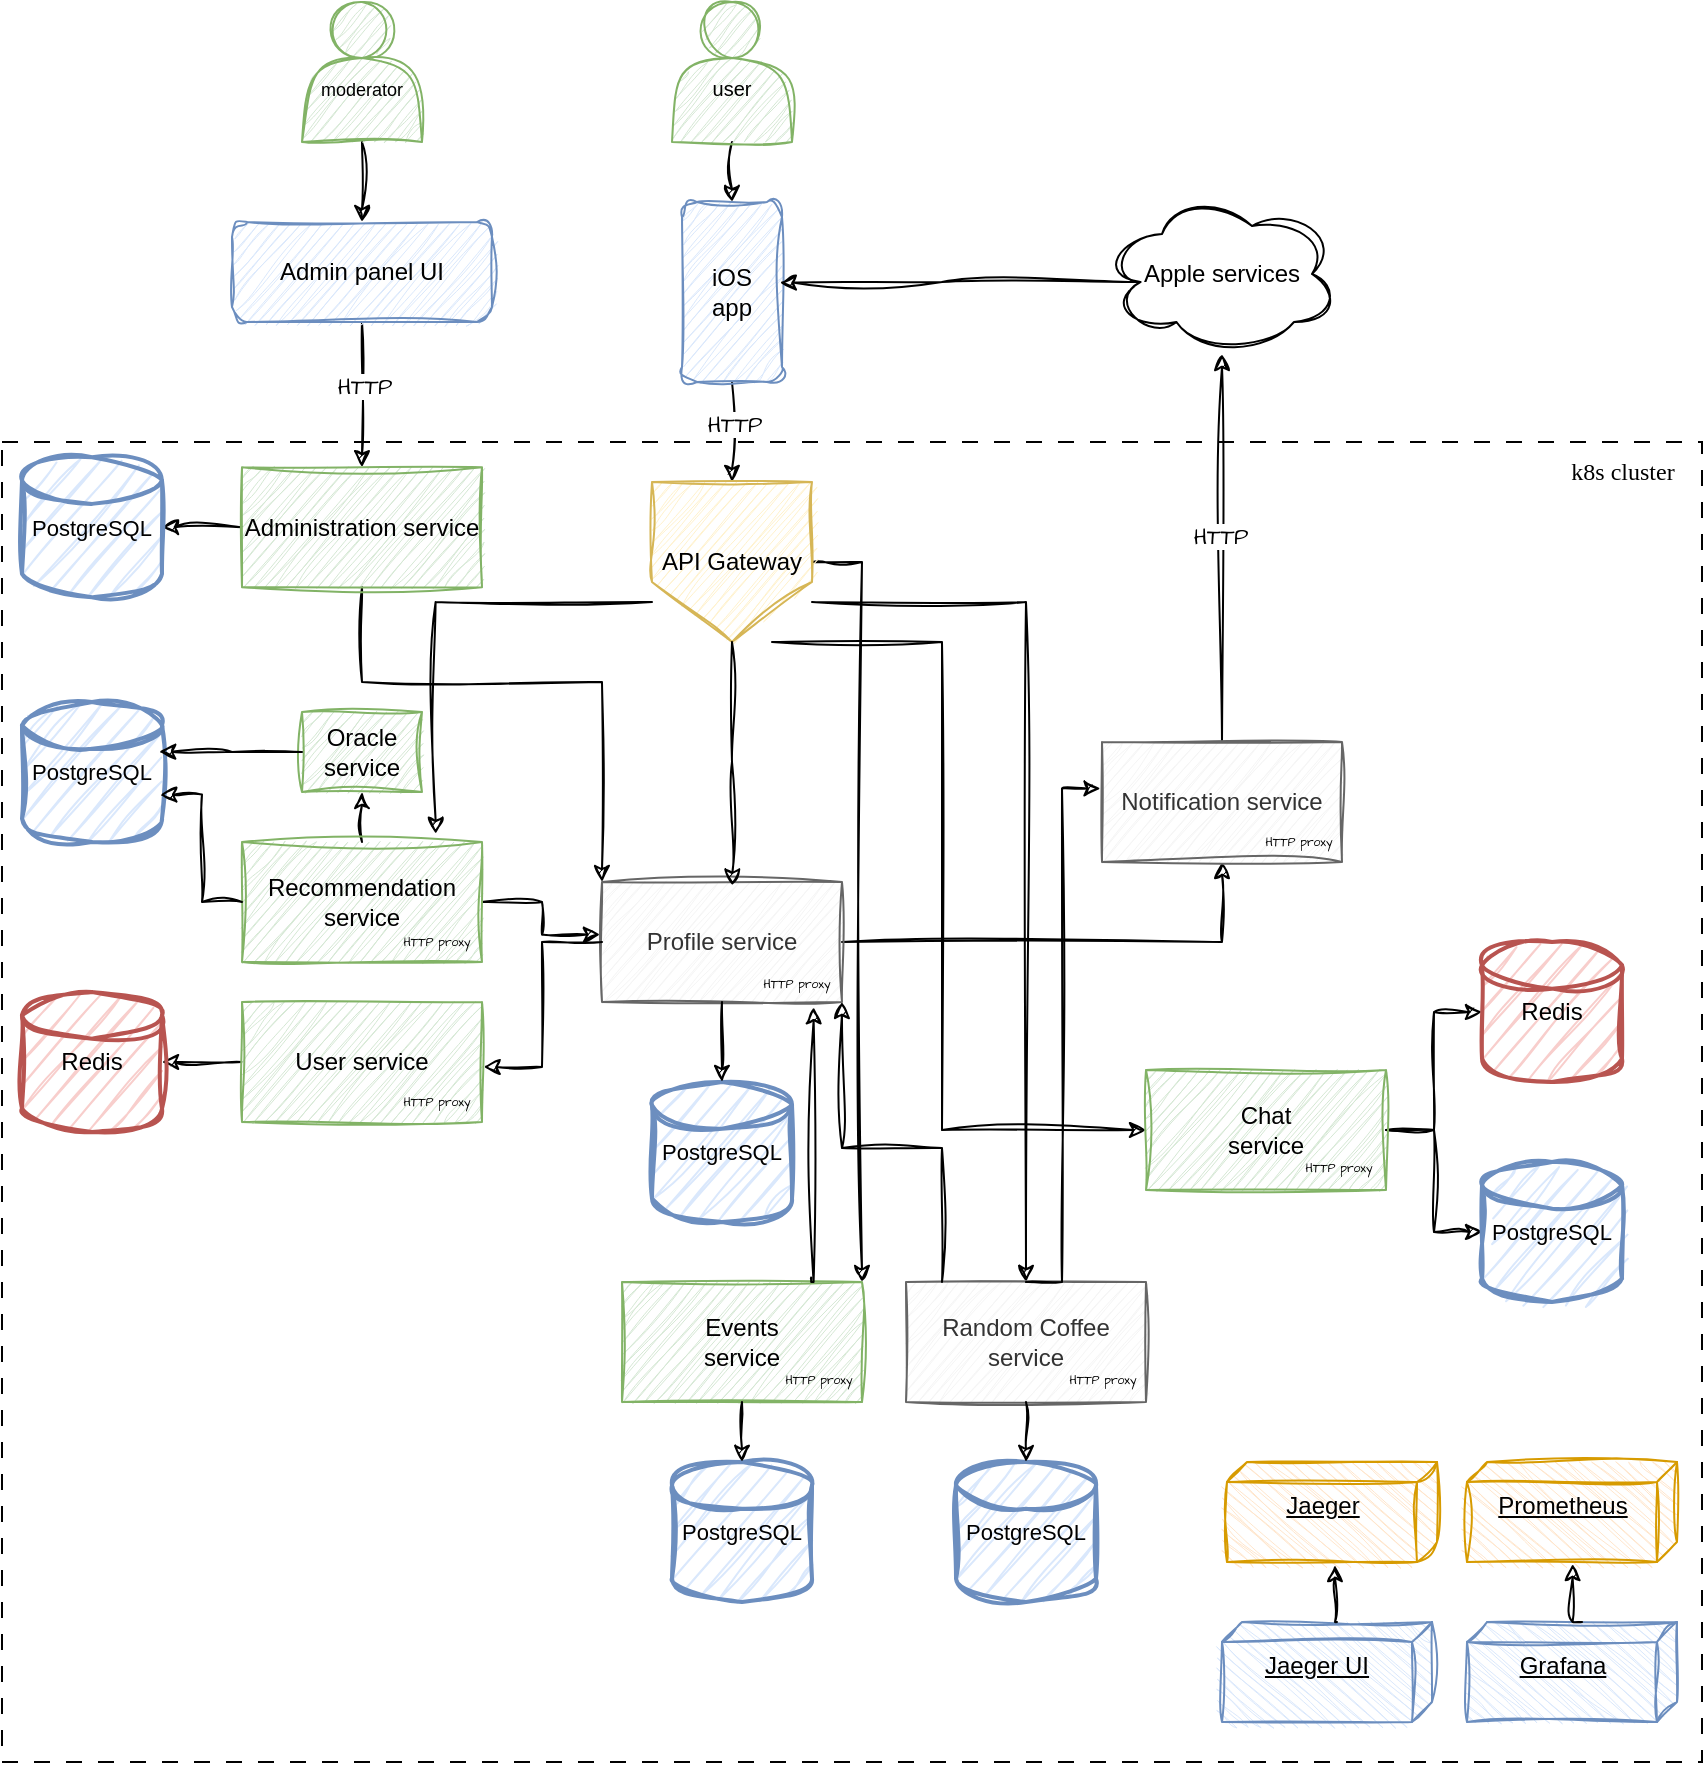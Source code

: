 <mxfile version="24.2.5" type="device">
  <diagram name="Страница — 1" id="ZqZXyEbzUBwYqsU_-7u7">
    <mxGraphModel dx="1283" dy="828" grid="1" gridSize="10" guides="1" tooltips="1" connect="1" arrows="1" fold="1" page="1" pageScale="1" pageWidth="827" pageHeight="1169" math="0" shadow="0">
      <root>
        <mxCell id="0" />
        <mxCell id="1" parent="0" />
        <mxCell id="MAi7tHNXn-p32uOdITLX-149" value="" style="rounded=0;whiteSpace=wrap;html=1;hachureGap=4;fontFamily=Architects Daughter;fontSource=https%3A%2F%2Ffonts.googleapis.com%2Fcss%3Ffamily%3DArchitects%2BDaughter;fillColor=none;dashed=1;dashPattern=8 8;" parent="1" vertex="1">
          <mxGeometry x="120" y="470" width="850" height="660" as="geometry" />
        </mxCell>
        <mxCell id="MAi7tHNXn-p32uOdITLX-19" style="edgeStyle=orthogonalEdgeStyle;rounded=0;orthogonalLoop=1;jettySize=auto;html=1;entryX=0.5;entryY=0;entryDx=0;entryDy=0;sketch=1;curveFitting=1;jiggle=2;" parent="1" target="MAi7tHNXn-p32uOdITLX-18" edge="1">
          <mxGeometry relative="1" as="geometry">
            <mxPoint x="485.0" y="320" as="sourcePoint" />
          </mxGeometry>
        </mxCell>
        <mxCell id="MAi7tHNXn-p32uOdITLX-21" style="edgeStyle=orthogonalEdgeStyle;rounded=0;orthogonalLoop=1;jettySize=auto;html=1;exitX=0.5;exitY=1;exitDx=0;exitDy=0;entryX=0.5;entryY=0;entryDx=0;entryDy=0;sketch=1;curveFitting=1;jiggle=2;" parent="1" source="MAi7tHNXn-p32uOdITLX-18" target="MAi7tHNXn-p32uOdITLX-20" edge="1">
          <mxGeometry relative="1" as="geometry" />
        </mxCell>
        <mxCell id="MAi7tHNXn-p32uOdITLX-83" value="HTTP" style="edgeLabel;html=1;align=center;verticalAlign=middle;resizable=0;points=[];sketch=1;hachureGap=4;jiggle=2;curveFitting=1;fontFamily=Architects Daughter;fontSource=https%3A%2F%2Ffonts.googleapis.com%2Fcss%3Ffamily%3DArchitects%2BDaughter;" parent="MAi7tHNXn-p32uOdITLX-21" vertex="1" connectable="0">
          <mxGeometry x="-0.274" y="-1" relative="1" as="geometry">
            <mxPoint x="2" y="3" as="offset" />
          </mxGeometry>
        </mxCell>
        <mxCell id="MAi7tHNXn-p32uOdITLX-18" value="iOS&lt;br&gt;app" style="rounded=1;whiteSpace=wrap;html=1;sketch=1;curveFitting=1;jiggle=2;fillColor=#dae8fc;strokeColor=#6c8ebf;" parent="1" vertex="1">
          <mxGeometry x="460" y="350" width="50" height="90" as="geometry" />
        </mxCell>
        <mxCell id="MAi7tHNXn-p32uOdITLX-100" style="edgeStyle=orthogonalEdgeStyle;rounded=0;sketch=1;hachureGap=4;jiggle=2;curveFitting=1;orthogonalLoop=1;jettySize=auto;html=1;exitX=1;exitY=0.75;exitDx=0;exitDy=0;entryX=0.5;entryY=0;entryDx=0;entryDy=0;fontFamily=Architects Daughter;fontSource=https%3A%2F%2Ffonts.googleapis.com%2Fcss%3Ffamily%3DArchitects%2BDaughter;flowAnimation=0;jumpStyle=none;" parent="1" source="MAi7tHNXn-p32uOdITLX-20" target="MAi7tHNXn-p32uOdITLX-25" edge="1">
          <mxGeometry relative="1" as="geometry" />
        </mxCell>
        <mxCell id="MAi7tHNXn-p32uOdITLX-101" style="edgeStyle=orthogonalEdgeStyle;rounded=0;sketch=1;hachureGap=4;jiggle=2;curveFitting=1;orthogonalLoop=1;jettySize=auto;html=1;exitX=0.75;exitY=1;exitDx=0;exitDy=0;entryX=0;entryY=0.5;entryDx=0;entryDy=0;fontFamily=Architects Daughter;fontSource=https%3A%2F%2Ffonts.googleapis.com%2Fcss%3Ffamily%3DArchitects%2BDaughter;" parent="1" source="MAi7tHNXn-p32uOdITLX-20" target="MAi7tHNXn-p32uOdITLX-33" edge="1">
          <mxGeometry relative="1" as="geometry">
            <Array as="points">
              <mxPoint x="590" y="570" />
              <mxPoint x="590" y="814" />
            </Array>
          </mxGeometry>
        </mxCell>
        <mxCell id="vugBoc9tPiIdb65islMO-11" style="edgeStyle=orthogonalEdgeStyle;rounded=0;sketch=1;hachureGap=4;jiggle=2;curveFitting=1;orthogonalLoop=1;jettySize=auto;html=1;exitX=1;exitY=0.5;exitDx=0;exitDy=0;entryX=1;entryY=0;entryDx=0;entryDy=0;fontFamily=Architects Daughter;fontSource=https%3A%2F%2Ffonts.googleapis.com%2Fcss%3Ffamily%3DArchitects%2BDaughter;" parent="1" source="MAi7tHNXn-p32uOdITLX-20" target="vugBoc9tPiIdb65islMO-2" edge="1">
          <mxGeometry relative="1" as="geometry">
            <Array as="points">
              <mxPoint x="550" y="530" />
            </Array>
          </mxGeometry>
        </mxCell>
        <mxCell id="MAi7tHNXn-p32uOdITLX-20" value="API Gateway" style="shape=offPageConnector;whiteSpace=wrap;html=1;sketch=1;curveFitting=1;jiggle=2;fillColor=#fff2cc;strokeColor=#d6b656;" parent="1" vertex="1">
          <mxGeometry x="445" y="490" width="80" height="80" as="geometry" />
        </mxCell>
        <mxCell id="MAi7tHNXn-p32uOdITLX-41" style="edgeStyle=orthogonalEdgeStyle;rounded=0;orthogonalLoop=1;jettySize=auto;html=1;exitX=1;exitY=0.5;exitDx=0;exitDy=0;entryX=0.5;entryY=1;entryDx=0;entryDy=0;sketch=1;curveFitting=1;jiggle=2;" parent="1" source="MAi7tHNXn-p32uOdITLX-23" target="MAi7tHNXn-p32uOdITLX-34" edge="1">
          <mxGeometry relative="1" as="geometry" />
        </mxCell>
        <mxCell id="MAi7tHNXn-p32uOdITLX-23" value="Profile service" style="rounded=0;whiteSpace=wrap;html=1;sketch=1;curveFitting=1;jiggle=2;fillColor=#f5f5f5;fontColor=#333333;strokeColor=#666666;" parent="1" vertex="1">
          <mxGeometry x="420" y="690" width="120" height="60" as="geometry" />
        </mxCell>
        <mxCell id="MAi7tHNXn-p32uOdITLX-36" style="edgeStyle=orthogonalEdgeStyle;rounded=0;orthogonalLoop=1;jettySize=auto;html=1;entryX=-0.008;entryY=0.438;entryDx=0;entryDy=0;sketch=1;curveFitting=1;jiggle=2;entryPerimeter=0;" parent="1" source="MAi7tHNXn-p32uOdITLX-24" target="MAi7tHNXn-p32uOdITLX-23" edge="1">
          <mxGeometry relative="1" as="geometry" />
        </mxCell>
        <mxCell id="MAi7tHNXn-p32uOdITLX-72" style="edgeStyle=orthogonalEdgeStyle;rounded=0;sketch=1;hachureGap=4;jiggle=2;curveFitting=1;orthogonalLoop=1;jettySize=auto;html=1;exitX=0.5;exitY=0;exitDx=0;exitDy=0;entryX=0.5;entryY=1;entryDx=0;entryDy=0;fontFamily=Architects Daughter;fontSource=https%3A%2F%2Ffonts.googleapis.com%2Fcss%3Ffamily%3DArchitects%2BDaughter;" parent="1" source="MAi7tHNXn-p32uOdITLX-24" target="MAi7tHNXn-p32uOdITLX-32" edge="1">
          <mxGeometry relative="1" as="geometry" />
        </mxCell>
        <mxCell id="MAi7tHNXn-p32uOdITLX-24" value="Recommendation service" style="rounded=0;whiteSpace=wrap;html=1;sketch=1;curveFitting=1;jiggle=2;fillColor=#d5e8d4;strokeColor=#82b366;" parent="1" vertex="1">
          <mxGeometry x="240" y="670" width="120" height="60" as="geometry" />
        </mxCell>
        <mxCell id="MAi7tHNXn-p32uOdITLX-25" value="Random Coffee&lt;br&gt;service" style="rounded=0;whiteSpace=wrap;html=1;sketch=1;curveFitting=1;jiggle=2;fillColor=#f5f5f5;fontColor=#333333;strokeColor=#666666;" parent="1" vertex="1">
          <mxGeometry x="572" y="890" width="120" height="60" as="geometry" />
        </mxCell>
        <mxCell id="MAi7tHNXn-p32uOdITLX-52" value="" style="edgeStyle=orthogonalEdgeStyle;rounded=0;sketch=1;hachureGap=4;jiggle=2;curveFitting=1;orthogonalLoop=1;jettySize=auto;html=1;fontFamily=Architects Daughter;fontSource=https%3A%2F%2Ffonts.googleapis.com%2Fcss%3Ffamily%3DArchitects%2BDaughter;" parent="1" source="MAi7tHNXn-p32uOdITLX-26" target="MAi7tHNXn-p32uOdITLX-51" edge="1">
          <mxGeometry relative="1" as="geometry" />
        </mxCell>
        <mxCell id="MAi7tHNXn-p32uOdITLX-26" value="User service" style="rounded=0;whiteSpace=wrap;html=1;sketch=1;curveFitting=1;jiggle=2;fillColor=#d5e8d4;strokeColor=#82b366;" parent="1" vertex="1">
          <mxGeometry x="240" y="750" width="120" height="60" as="geometry" />
        </mxCell>
        <mxCell id="MAi7tHNXn-p32uOdITLX-32" value="Oracle service" style="rounded=0;whiteSpace=wrap;html=1;sketch=1;curveFitting=1;jiggle=2;fillColor=#d5e8d4;strokeColor=#82b366;" parent="1" vertex="1">
          <mxGeometry x="270" y="605" width="60" height="40" as="geometry" />
        </mxCell>
        <mxCell id="MAi7tHNXn-p32uOdITLX-45" style="edgeStyle=orthogonalEdgeStyle;rounded=0;orthogonalLoop=1;jettySize=auto;html=1;sketch=1;curveFitting=1;jiggle=2;" parent="1" source="MAi7tHNXn-p32uOdITLX-33" target="MAi7tHNXn-p32uOdITLX-43" edge="1">
          <mxGeometry relative="1" as="geometry" />
        </mxCell>
        <mxCell id="MAi7tHNXn-p32uOdITLX-46" style="edgeStyle=orthogonalEdgeStyle;rounded=0;orthogonalLoop=1;jettySize=auto;html=1;exitX=1;exitY=0.5;exitDx=0;exitDy=0;sketch=1;curveFitting=1;jiggle=2;" parent="1" source="MAi7tHNXn-p32uOdITLX-33" target="MAi7tHNXn-p32uOdITLX-44" edge="1">
          <mxGeometry relative="1" as="geometry" />
        </mxCell>
        <mxCell id="MAi7tHNXn-p32uOdITLX-33" value="Chat&lt;br&gt;service" style="rounded=0;whiteSpace=wrap;html=1;sketch=1;curveFitting=1;jiggle=2;fillColor=#d5e8d4;strokeColor=#82b366;" parent="1" vertex="1">
          <mxGeometry x="692" y="784" width="120" height="60" as="geometry" />
        </mxCell>
        <mxCell id="MAi7tHNXn-p32uOdITLX-49" style="edgeStyle=orthogonalEdgeStyle;rounded=0;orthogonalLoop=1;jettySize=auto;html=1;sketch=1;curveFitting=1;jiggle=2;" parent="1" source="MAi7tHNXn-p32uOdITLX-34" target="MAi7tHNXn-p32uOdITLX-48" edge="1">
          <mxGeometry relative="1" as="geometry" />
        </mxCell>
        <mxCell id="MAi7tHNXn-p32uOdITLX-85" value="HTTP" style="edgeLabel;html=1;align=center;verticalAlign=middle;resizable=0;points=[];sketch=1;hachureGap=4;jiggle=2;curveFitting=1;fontFamily=Architects Daughter;fontSource=https%3A%2F%2Ffonts.googleapis.com%2Fcss%3Ffamily%3DArchitects%2BDaughter;" parent="MAi7tHNXn-p32uOdITLX-49" vertex="1" connectable="0">
          <mxGeometry x="0.068" y="1" relative="1" as="geometry">
            <mxPoint as="offset" />
          </mxGeometry>
        </mxCell>
        <mxCell id="MAi7tHNXn-p32uOdITLX-34" value="Notification service" style="rounded=0;whiteSpace=wrap;html=1;sketch=1;curveFitting=1;jiggle=2;fillColor=#f5f5f5;fontColor=#333333;strokeColor=#666666;" parent="1" vertex="1">
          <mxGeometry x="670" y="620" width="120" height="60" as="geometry" />
        </mxCell>
        <mxCell id="MAi7tHNXn-p32uOdITLX-39" style="edgeStyle=orthogonalEdgeStyle;rounded=0;orthogonalLoop=1;jettySize=auto;html=1;entryX=1.007;entryY=0.541;entryDx=0;entryDy=0;entryPerimeter=0;sketch=1;curveFitting=1;jiggle=2;" parent="1" source="MAi7tHNXn-p32uOdITLX-23" target="MAi7tHNXn-p32uOdITLX-26" edge="1">
          <mxGeometry relative="1" as="geometry" />
        </mxCell>
        <mxCell id="MAi7tHNXn-p32uOdITLX-43" value="Redis" style="strokeWidth=2;html=1;shape=mxgraph.flowchart.database;whiteSpace=wrap;sketch=1;curveFitting=1;jiggle=2;fillColor=#f8cecc;strokeColor=#b85450;" parent="1" vertex="1">
          <mxGeometry x="860" y="720" width="70" height="70" as="geometry" />
        </mxCell>
        <mxCell id="MAi7tHNXn-p32uOdITLX-44" value="&lt;font style=&quot;font-size: 11px;&quot;&gt;PostgreSQL&lt;/font&gt;" style="strokeWidth=2;html=1;shape=mxgraph.flowchart.database;whiteSpace=wrap;sketch=1;curveFitting=1;jiggle=2;fillColor=#dae8fc;strokeColor=#6c8ebf;" parent="1" vertex="1">
          <mxGeometry x="860" y="830" width="70" height="70" as="geometry" />
        </mxCell>
        <mxCell id="MAi7tHNXn-p32uOdITLX-48" value="Apple services" style="ellipse;shape=cloud;whiteSpace=wrap;html=1;sketch=1;curveFitting=1;jiggle=2;" parent="1" vertex="1">
          <mxGeometry x="670" y="346" width="120" height="80" as="geometry" />
        </mxCell>
        <mxCell id="MAi7tHNXn-p32uOdITLX-51" value="Redis" style="strokeWidth=2;html=1;shape=mxgraph.flowchart.database;whiteSpace=wrap;sketch=1;curveFitting=1;jiggle=2;fillColor=#f8cecc;strokeColor=#b85450;" parent="1" vertex="1">
          <mxGeometry x="130" y="745" width="70" height="70" as="geometry" />
        </mxCell>
        <mxCell id="MAi7tHNXn-p32uOdITLX-55" value="&lt;font style=&quot;font-size: 11px;&quot;&gt;PostgreSQL&lt;/font&gt;" style="strokeWidth=2;html=1;shape=mxgraph.flowchart.database;whiteSpace=wrap;sketch=1;curveFitting=1;jiggle=2;fillColor=#dae8fc;strokeColor=#6c8ebf;" parent="1" vertex="1">
          <mxGeometry x="130" y="600" width="70" height="70" as="geometry" />
        </mxCell>
        <mxCell id="MAi7tHNXn-p32uOdITLX-56" style="edgeStyle=orthogonalEdgeStyle;rounded=0;sketch=1;hachureGap=4;jiggle=2;curveFitting=1;orthogonalLoop=1;jettySize=auto;html=1;exitX=0;exitY=0.5;exitDx=0;exitDy=0;entryX=0.988;entryY=0.662;entryDx=0;entryDy=0;entryPerimeter=0;fontFamily=Architects Daughter;fontSource=https%3A%2F%2Ffonts.googleapis.com%2Fcss%3Ffamily%3DArchitects%2BDaughter;" parent="1" source="MAi7tHNXn-p32uOdITLX-24" target="MAi7tHNXn-p32uOdITLX-55" edge="1">
          <mxGeometry relative="1" as="geometry" />
        </mxCell>
        <mxCell id="MAi7tHNXn-p32uOdITLX-59" style="edgeStyle=orthogonalEdgeStyle;rounded=0;sketch=1;hachureGap=4;jiggle=2;curveFitting=1;orthogonalLoop=1;jettySize=auto;html=1;exitX=0;exitY=0.5;exitDx=0;exitDy=0;entryX=0.98;entryY=0.354;entryDx=0;entryDy=0;entryPerimeter=0;fontFamily=Architects Daughter;fontSource=https%3A%2F%2Ffonts.googleapis.com%2Fcss%3Ffamily%3DArchitects%2BDaughter;" parent="1" source="MAi7tHNXn-p32uOdITLX-32" target="MAi7tHNXn-p32uOdITLX-55" edge="1">
          <mxGeometry relative="1" as="geometry" />
        </mxCell>
        <mxCell id="MAi7tHNXn-p32uOdITLX-63" value="&lt;font style=&quot;font-size: 6px;&quot;&gt;HTTP proxy&lt;/font&gt;" style="text;html=1;align=center;verticalAlign=middle;resizable=0;points=[];autosize=1;strokeColor=none;fillColor=none;fontFamily=Architects Daughter;fontSource=https%3A%2F%2Ffonts.googleapis.com%2Fcss%3Ffamily%3DArchitects%2BDaughter;" parent="1" vertex="1">
          <mxGeometry x="307" y="704" width="60" height="30" as="geometry" />
        </mxCell>
        <mxCell id="MAi7tHNXn-p32uOdITLX-64" value="&lt;font style=&quot;font-size: 6px;&quot;&gt;HTTP proxy&lt;/font&gt;" style="text;html=1;align=center;verticalAlign=middle;resizable=0;points=[];autosize=1;strokeColor=none;fillColor=none;fontFamily=Architects Daughter;fontSource=https%3A%2F%2Ffonts.googleapis.com%2Fcss%3Ffamily%3DArchitects%2BDaughter;" parent="1" vertex="1">
          <mxGeometry x="307" y="784" width="60" height="30" as="geometry" />
        </mxCell>
        <mxCell id="MAi7tHNXn-p32uOdITLX-67" value="&lt;font style=&quot;font-size: 6px;&quot;&gt;HTTP proxy&lt;/font&gt;" style="text;html=1;align=center;verticalAlign=middle;resizable=0;points=[];autosize=1;strokeColor=none;fillColor=none;fontFamily=Architects Daughter;fontSource=https%3A%2F%2Ffonts.googleapis.com%2Fcss%3Ffamily%3DArchitects%2BDaughter;" parent="1" vertex="1">
          <mxGeometry x="758" y="817" width="60" height="30" as="geometry" />
        </mxCell>
        <mxCell id="MAi7tHNXn-p32uOdITLX-68" value="&lt;font style=&quot;font-size: 6px;&quot;&gt;HTTP proxy&lt;/font&gt;" style="text;html=1;align=center;verticalAlign=middle;resizable=0;points=[];autosize=1;strokeColor=none;fillColor=none;fontFamily=Architects Daughter;fontSource=https%3A%2F%2Ffonts.googleapis.com%2Fcss%3Ffamily%3DArchitects%2BDaughter;" parent="1" vertex="1">
          <mxGeometry x="640" y="923" width="60" height="30" as="geometry" />
        </mxCell>
        <mxCell id="MAi7tHNXn-p32uOdITLX-69" value="&lt;font style=&quot;font-size: 6px;&quot;&gt;HTTP proxy&lt;/font&gt;" style="text;html=1;align=center;verticalAlign=middle;resizable=0;points=[];autosize=1;strokeColor=none;fillColor=none;fontFamily=Architects Daughter;fontSource=https%3A%2F%2Ffonts.googleapis.com%2Fcss%3Ffamily%3DArchitects%2BDaughter;" parent="1" vertex="1">
          <mxGeometry x="487" y="725" width="60" height="30" as="geometry" />
        </mxCell>
        <mxCell id="MAi7tHNXn-p32uOdITLX-71" value="&lt;font style=&quot;font-size: 6px;&quot;&gt;HTTP proxy&lt;/font&gt;" style="text;html=1;align=center;verticalAlign=middle;resizable=0;points=[];autosize=1;strokeColor=none;fillColor=none;fontFamily=Architects Daughter;fontSource=https%3A%2F%2Ffonts.googleapis.com%2Fcss%3Ffamily%3DArchitects%2BDaughter;" parent="1" vertex="1">
          <mxGeometry x="738" y="654" width="60" height="30" as="geometry" />
        </mxCell>
        <mxCell id="MAi7tHNXn-p32uOdITLX-76" style="edgeStyle=orthogonalEdgeStyle;rounded=0;sketch=1;hachureGap=4;jiggle=2;curveFitting=1;orthogonalLoop=1;jettySize=auto;html=1;exitX=0.5;exitY=1;exitDx=0;exitDy=0;fontFamily=Architects Daughter;fontSource=https%3A%2F%2Ffonts.googleapis.com%2Fcss%3Ffamily%3DArchitects%2BDaughter;" parent="1" source="MAi7tHNXn-p32uOdITLX-73" target="MAi7tHNXn-p32uOdITLX-75" edge="1">
          <mxGeometry relative="1" as="geometry" />
        </mxCell>
        <mxCell id="MAi7tHNXn-p32uOdITLX-73" value="&lt;font style=&quot;font-size: 9px;&quot;&gt;&lt;br&gt;moderator&lt;/font&gt;" style="shape=actor;whiteSpace=wrap;html=1;sketch=1;curveFitting=1;jiggle=2;fillColor=#d5e8d4;strokeColor=#82b366;" parent="1" vertex="1">
          <mxGeometry x="270" y="250" width="60" height="70" as="geometry" />
        </mxCell>
        <mxCell id="MAi7tHNXn-p32uOdITLX-74" value="&lt;div&gt;&lt;br&gt;&lt;/div&gt;&lt;font style=&quot;font-size: 10px;&quot;&gt;user&lt;/font&gt;" style="shape=actor;whiteSpace=wrap;html=1;sketch=1;curveFitting=1;jiggle=2;fillColor=#d5e8d4;strokeColor=#82b366;" parent="1" vertex="1">
          <mxGeometry x="455" y="250" width="60" height="70" as="geometry" />
        </mxCell>
        <mxCell id="MAi7tHNXn-p32uOdITLX-78" style="edgeStyle=orthogonalEdgeStyle;rounded=0;sketch=1;hachureGap=4;jiggle=2;curveFitting=1;orthogonalLoop=1;jettySize=auto;html=1;exitX=0.5;exitY=1;exitDx=0;exitDy=0;entryX=0.5;entryY=0;entryDx=0;entryDy=0;fontFamily=Architects Daughter;fontSource=https%3A%2F%2Ffonts.googleapis.com%2Fcss%3Ffamily%3DArchitects%2BDaughter;" parent="1" source="MAi7tHNXn-p32uOdITLX-75" target="MAi7tHNXn-p32uOdITLX-77" edge="1">
          <mxGeometry relative="1" as="geometry" />
        </mxCell>
        <mxCell id="MAi7tHNXn-p32uOdITLX-81" value="HTTP" style="edgeLabel;html=1;align=center;verticalAlign=middle;resizable=0;points=[];sketch=1;hachureGap=4;jiggle=2;curveFitting=1;fontFamily=Architects Daughter;fontSource=https%3A%2F%2Ffonts.googleapis.com%2Fcss%3Ffamily%3DArchitects%2BDaughter;" parent="MAi7tHNXn-p32uOdITLX-78" vertex="1" connectable="0">
          <mxGeometry x="-0.114" y="1" relative="1" as="geometry">
            <mxPoint as="offset" />
          </mxGeometry>
        </mxCell>
        <mxCell id="MAi7tHNXn-p32uOdITLX-75" value="Admin panel UI" style="rounded=1;whiteSpace=wrap;html=1;sketch=1;curveFitting=1;jiggle=2;fillColor=#dae8fc;strokeColor=#6c8ebf;" parent="1" vertex="1">
          <mxGeometry x="235" y="360" width="130" height="50" as="geometry" />
        </mxCell>
        <mxCell id="MAi7tHNXn-p32uOdITLX-82" style="edgeStyle=orthogonalEdgeStyle;rounded=0;sketch=1;hachureGap=4;jiggle=2;curveFitting=1;orthogonalLoop=1;jettySize=auto;html=1;fontFamily=Architects Daughter;fontSource=https%3A%2F%2Ffonts.googleapis.com%2Fcss%3Ffamily%3DArchitects%2BDaughter;" parent="1" source="MAi7tHNXn-p32uOdITLX-77" target="MAi7tHNXn-p32uOdITLX-23" edge="1">
          <mxGeometry relative="1" as="geometry">
            <Array as="points">
              <mxPoint x="300" y="590" />
              <mxPoint x="420" y="590" />
            </Array>
          </mxGeometry>
        </mxCell>
        <mxCell id="MAi7tHNXn-p32uOdITLX-89" style="edgeStyle=orthogonalEdgeStyle;rounded=0;sketch=1;hachureGap=4;jiggle=2;curveFitting=1;orthogonalLoop=1;jettySize=auto;html=1;exitX=0;exitY=0.5;exitDx=0;exitDy=0;fontFamily=Architects Daughter;fontSource=https%3A%2F%2Ffonts.googleapis.com%2Fcss%3Ffamily%3DArchitects%2BDaughter;" parent="1" source="MAi7tHNXn-p32uOdITLX-77" target="MAi7tHNXn-p32uOdITLX-88" edge="1">
          <mxGeometry relative="1" as="geometry" />
        </mxCell>
        <mxCell id="MAi7tHNXn-p32uOdITLX-77" value="Administration service" style="rounded=0;whiteSpace=wrap;html=1;sketch=1;curveFitting=1;jiggle=2;fillColor=#d5e8d4;strokeColor=#82b366;" parent="1" vertex="1">
          <mxGeometry x="240" y="482.61" width="120" height="60" as="geometry" />
        </mxCell>
        <mxCell id="MAi7tHNXn-p32uOdITLX-84" style="edgeStyle=orthogonalEdgeStyle;rounded=0;sketch=1;hachureGap=4;jiggle=2;curveFitting=1;orthogonalLoop=1;jettySize=auto;html=1;exitX=0.16;exitY=0.55;exitDx=0;exitDy=0;exitPerimeter=0;entryX=0.978;entryY=0.448;entryDx=0;entryDy=0;entryPerimeter=0;fontFamily=Architects Daughter;fontSource=https%3A%2F%2Ffonts.googleapis.com%2Fcss%3Ffamily%3DArchitects%2BDaughter;" parent="1" source="MAi7tHNXn-p32uOdITLX-48" target="MAi7tHNXn-p32uOdITLX-18" edge="1">
          <mxGeometry relative="1" as="geometry" />
        </mxCell>
        <mxCell id="MAi7tHNXn-p32uOdITLX-87" value="&lt;font style=&quot;font-size: 11px;&quot;&gt;PostgreSQL&lt;/font&gt;" style="strokeWidth=2;html=1;shape=mxgraph.flowchart.database;whiteSpace=wrap;sketch=1;curveFitting=1;jiggle=2;fillColor=#dae8fc;strokeColor=#6c8ebf;" parent="1" vertex="1">
          <mxGeometry x="597" y="980" width="70" height="70" as="geometry" />
        </mxCell>
        <mxCell id="MAi7tHNXn-p32uOdITLX-88" value="&lt;font style=&quot;font-size: 11px;&quot;&gt;PostgreSQL&lt;/font&gt;" style="strokeWidth=2;html=1;shape=mxgraph.flowchart.database;whiteSpace=wrap;sketch=1;curveFitting=1;jiggle=2;fillColor=#dae8fc;strokeColor=#6c8ebf;" parent="1" vertex="1">
          <mxGeometry x="130" y="477.61" width="70" height="70" as="geometry" />
        </mxCell>
        <mxCell id="MAi7tHNXn-p32uOdITLX-90" style="edgeStyle=orthogonalEdgeStyle;rounded=0;sketch=1;hachureGap=4;jiggle=2;curveFitting=1;orthogonalLoop=1;jettySize=auto;html=1;exitX=0.5;exitY=1;exitDx=0;exitDy=0;entryX=0.5;entryY=0;entryDx=0;entryDy=0;entryPerimeter=0;fontFamily=Architects Daughter;fontSource=https%3A%2F%2Ffonts.googleapis.com%2Fcss%3Ffamily%3DArchitects%2BDaughter;" parent="1" source="MAi7tHNXn-p32uOdITLX-25" target="MAi7tHNXn-p32uOdITLX-87" edge="1">
          <mxGeometry relative="1" as="geometry" />
        </mxCell>
        <mxCell id="MAi7tHNXn-p32uOdITLX-95" value="&lt;font face=&quot;Times New Roman&quot;&gt;k8s cluster&lt;/font&gt;" style="text;html=1;align=center;verticalAlign=middle;resizable=0;points=[];autosize=1;strokeColor=none;fillColor=none;fontFamily=Architects Daughter;fontSource=https%3A%2F%2Ffonts.googleapis.com%2Fcss%3Ffamily%3DArchitects%2BDaughter;" parent="1" vertex="1">
          <mxGeometry x="890" y="470" width="80" height="30" as="geometry" />
        </mxCell>
        <mxCell id="MAi7tHNXn-p32uOdITLX-97" style="edgeStyle=orthogonalEdgeStyle;rounded=0;sketch=1;hachureGap=4;jiggle=2;curveFitting=1;orthogonalLoop=1;jettySize=auto;html=1;exitX=0.5;exitY=1;exitDx=0;exitDy=0;entryX=0.543;entryY=0.03;entryDx=0;entryDy=0;entryPerimeter=0;fontFamily=Architects Daughter;fontSource=https%3A%2F%2Ffonts.googleapis.com%2Fcss%3Ffamily%3DArchitects%2BDaughter;" parent="1" source="MAi7tHNXn-p32uOdITLX-20" target="MAi7tHNXn-p32uOdITLX-23" edge="1">
          <mxGeometry relative="1" as="geometry" />
        </mxCell>
        <mxCell id="MAi7tHNXn-p32uOdITLX-99" style="edgeStyle=orthogonalEdgeStyle;rounded=0;sketch=1;hachureGap=4;jiggle=2;curveFitting=1;orthogonalLoop=1;jettySize=auto;html=1;exitX=0;exitY=0.75;exitDx=0;exitDy=0;entryX=0.807;entryY=-0.068;entryDx=0;entryDy=0;entryPerimeter=0;fontFamily=Architects Daughter;fontSource=https%3A%2F%2Ffonts.googleapis.com%2Fcss%3Ffamily%3DArchitects%2BDaughter;" parent="1" source="MAi7tHNXn-p32uOdITLX-20" target="MAi7tHNXn-p32uOdITLX-24" edge="1">
          <mxGeometry relative="1" as="geometry" />
        </mxCell>
        <mxCell id="MAi7tHNXn-p32uOdITLX-105" value="&lt;font style=&quot;font-size: 11px;&quot;&gt;PostgreSQL&lt;/font&gt;" style="strokeWidth=2;html=1;shape=mxgraph.flowchart.database;whiteSpace=wrap;sketch=1;curveFitting=1;jiggle=2;fillColor=#dae8fc;strokeColor=#6c8ebf;" parent="1" vertex="1">
          <mxGeometry x="445" y="790" width="70" height="70" as="geometry" />
        </mxCell>
        <mxCell id="MAi7tHNXn-p32uOdITLX-109" style="edgeStyle=orthogonalEdgeStyle;rounded=0;sketch=1;hachureGap=4;jiggle=2;curveFitting=1;orthogonalLoop=1;jettySize=auto;html=1;exitX=0.5;exitY=1;exitDx=0;exitDy=0;entryX=0.5;entryY=0;entryDx=0;entryDy=0;entryPerimeter=0;fontFamily=Architects Daughter;fontSource=https%3A%2F%2Ffonts.googleapis.com%2Fcss%3Ffamily%3DArchitects%2BDaughter;" parent="1" source="MAi7tHNXn-p32uOdITLX-23" target="MAi7tHNXn-p32uOdITLX-105" edge="1">
          <mxGeometry relative="1" as="geometry" />
        </mxCell>
        <mxCell id="MAi7tHNXn-p32uOdITLX-119" value="&lt;font face=&quot;Helvetica&quot;&gt;Grafana&lt;/font&gt;" style="verticalAlign=top;align=center;spacingTop=8;spacingLeft=2;spacingRight=12;shape=cube;size=10;direction=south;fontStyle=4;html=1;whiteSpace=wrap;sketch=1;hachureGap=4;jiggle=2;curveFitting=1;fontFamily=Architects Daughter;fontSource=https%3A%2F%2Ffonts.googleapis.com%2Fcss%3Ffamily%3DArchitects%2BDaughter;fillColor=#dae8fc;strokeColor=#6c8ebf;" parent="1" vertex="1">
          <mxGeometry x="852.5" y="1060" width="105" height="50" as="geometry" />
        </mxCell>
        <mxCell id="MAi7tHNXn-p32uOdITLX-120" value="&lt;font face=&quot;Helvetica&quot;&gt;Prometheus&lt;/font&gt;" style="verticalAlign=top;align=center;spacingTop=8;spacingLeft=2;spacingRight=12;shape=cube;size=10;direction=south;fontStyle=4;html=1;whiteSpace=wrap;sketch=1;hachureGap=4;jiggle=2;curveFitting=1;fontFamily=Architects Daughter;fontSource=https%3A%2F%2Ffonts.googleapis.com%2Fcss%3Ffamily%3DArchitects%2BDaughter;fillColor=#ffe6cc;strokeColor=#d79b00;" parent="1" vertex="1">
          <mxGeometry x="852.5" y="980" width="105" height="50" as="geometry" />
        </mxCell>
        <mxCell id="MAi7tHNXn-p32uOdITLX-121" style="edgeStyle=orthogonalEdgeStyle;rounded=0;sketch=1;hachureGap=4;jiggle=2;curveFitting=1;orthogonalLoop=1;jettySize=auto;html=1;exitX=0;exitY=0;exitDx=0;exitDy=47.5;exitPerimeter=0;entryX=1.02;entryY=0.497;entryDx=0;entryDy=0;entryPerimeter=0;fontFamily=Architects Daughter;fontSource=https%3A%2F%2Ffonts.googleapis.com%2Fcss%3Ffamily%3DArchitects%2BDaughter;" parent="1" source="MAi7tHNXn-p32uOdITLX-119" target="MAi7tHNXn-p32uOdITLX-120" edge="1">
          <mxGeometry relative="1" as="geometry" />
        </mxCell>
        <mxCell id="MAi7tHNXn-p32uOdITLX-122" value="&lt;font face=&quot;Helvetica&quot;&gt;Jaeger&lt;/font&gt;" style="verticalAlign=top;align=center;spacingTop=8;spacingLeft=2;spacingRight=12;shape=cube;size=10;direction=south;fontStyle=4;html=1;whiteSpace=wrap;sketch=1;hachureGap=4;jiggle=2;curveFitting=1;fontFamily=Architects Daughter;fontSource=https%3A%2F%2Ffonts.googleapis.com%2Fcss%3Ffamily%3DArchitects%2BDaughter;fillColor=#ffe6cc;strokeColor=#d79b00;" parent="1" vertex="1">
          <mxGeometry x="732.5" y="980" width="105" height="50" as="geometry" />
        </mxCell>
        <mxCell id="MAi7tHNXn-p32uOdITLX-123" value="&lt;font face=&quot;Helvetica&quot;&gt;Jaeger UI&lt;/font&gt;" style="verticalAlign=top;align=center;spacingTop=8;spacingLeft=2;spacingRight=12;shape=cube;size=10;direction=south;fontStyle=4;html=1;whiteSpace=wrap;sketch=1;hachureGap=4;jiggle=2;curveFitting=1;fontFamily=Architects Daughter;fontSource=https%3A%2F%2Ffonts.googleapis.com%2Fcss%3Ffamily%3DArchitects%2BDaughter;fillColor=#dae8fc;strokeColor=#6c8ebf;" parent="1" vertex="1">
          <mxGeometry x="730" y="1060" width="105" height="50" as="geometry" />
        </mxCell>
        <mxCell id="MAi7tHNXn-p32uOdITLX-124" style="edgeStyle=orthogonalEdgeStyle;rounded=0;sketch=1;hachureGap=4;jiggle=2;curveFitting=1;orthogonalLoop=1;jettySize=auto;html=1;exitX=0;exitY=0;exitDx=0;exitDy=47.5;exitPerimeter=0;entryX=1.031;entryY=0.486;entryDx=0;entryDy=0;entryPerimeter=0;fontFamily=Architects Daughter;fontSource=https%3A%2F%2Ffonts.googleapis.com%2Fcss%3Ffamily%3DArchitects%2BDaughter;" parent="1" source="MAi7tHNXn-p32uOdITLX-123" target="MAi7tHNXn-p32uOdITLX-122" edge="1">
          <mxGeometry relative="1" as="geometry" />
        </mxCell>
        <mxCell id="vugBoc9tPiIdb65islMO-2" value="Events&lt;br&gt;service" style="rounded=0;whiteSpace=wrap;html=1;sketch=1;curveFitting=1;jiggle=2;fillColor=#d5e8d4;strokeColor=#82b366;" parent="1" vertex="1">
          <mxGeometry x="430" y="890" width="120" height="60" as="geometry" />
        </mxCell>
        <mxCell id="vugBoc9tPiIdb65islMO-5" value="&lt;font style=&quot;font-size: 11px;&quot;&gt;PostgreSQL&lt;/font&gt;" style="strokeWidth=2;html=1;shape=mxgraph.flowchart.database;whiteSpace=wrap;sketch=1;curveFitting=1;jiggle=2;fillColor=#dae8fc;strokeColor=#6c8ebf;" parent="1" vertex="1">
          <mxGeometry x="455" y="980" width="70" height="70" as="geometry" />
        </mxCell>
        <mxCell id="vugBoc9tPiIdb65islMO-6" style="edgeStyle=orthogonalEdgeStyle;rounded=0;sketch=1;hachureGap=4;jiggle=2;curveFitting=1;orthogonalLoop=1;jettySize=auto;html=1;exitX=0.5;exitY=1;exitDx=0;exitDy=0;entryX=0.5;entryY=0;entryDx=0;entryDy=0;entryPerimeter=0;fontFamily=Architects Daughter;fontSource=https%3A%2F%2Ffonts.googleapis.com%2Fcss%3Ffamily%3DArchitects%2BDaughter;" parent="1" target="vugBoc9tPiIdb65islMO-5" edge="1">
          <mxGeometry relative="1" as="geometry">
            <mxPoint x="490" y="950" as="sourcePoint" />
          </mxGeometry>
        </mxCell>
        <mxCell id="vugBoc9tPiIdb65islMO-7" value="&lt;font style=&quot;font-size: 6px;&quot;&gt;HTTP proxy&lt;/font&gt;" style="text;html=1;align=center;verticalAlign=middle;resizable=0;points=[];autosize=1;strokeColor=none;fillColor=none;fontFamily=Architects Daughter;fontSource=https%3A%2F%2Ffonts.googleapis.com%2Fcss%3Ffamily%3DArchitects%2BDaughter;" parent="1" vertex="1">
          <mxGeometry x="498" y="923" width="60" height="30" as="geometry" />
        </mxCell>
        <mxCell id="vugBoc9tPiIdb65islMO-8" style="edgeStyle=orthogonalEdgeStyle;rounded=0;sketch=1;hachureGap=4;jiggle=2;curveFitting=1;orthogonalLoop=1;jettySize=auto;html=1;exitX=0.5;exitY=0;exitDx=0;exitDy=0;entryX=-0.006;entryY=0.387;entryDx=0;entryDy=0;entryPerimeter=0;fontFamily=Architects Daughter;fontSource=https%3A%2F%2Ffonts.googleapis.com%2Fcss%3Ffamily%3DArchitects%2BDaughter;" parent="1" source="MAi7tHNXn-p32uOdITLX-25" target="MAi7tHNXn-p32uOdITLX-34" edge="1">
          <mxGeometry relative="1" as="geometry">
            <Array as="points">
              <mxPoint x="650" y="890" />
              <mxPoint x="650" y="643" />
            </Array>
          </mxGeometry>
        </mxCell>
        <mxCell id="vugBoc9tPiIdb65islMO-9" style="edgeStyle=orthogonalEdgeStyle;rounded=0;sketch=1;hachureGap=4;jiggle=2;curveFitting=1;orthogonalLoop=1;jettySize=auto;html=1;entryX=0.883;entryY=0.833;entryDx=0;entryDy=0;entryPerimeter=0;fontFamily=Architects Daughter;fontSource=https%3A%2F%2Ffonts.googleapis.com%2Fcss%3Ffamily%3DArchitects%2BDaughter;" parent="1" target="MAi7tHNXn-p32uOdITLX-69" edge="1">
          <mxGeometry relative="1" as="geometry">
            <mxPoint x="590" y="890" as="sourcePoint" />
            <Array as="points">
              <mxPoint x="590" y="890" />
              <mxPoint x="590" y="823" />
              <mxPoint x="540" y="823" />
            </Array>
          </mxGeometry>
        </mxCell>
        <mxCell id="vugBoc9tPiIdb65islMO-10" style="edgeStyle=orthogonalEdgeStyle;rounded=0;sketch=1;hachureGap=4;jiggle=2;curveFitting=1;orthogonalLoop=1;jettySize=auto;html=1;exitX=0.788;exitY=-0.037;exitDx=0;exitDy=0;entryX=0.647;entryY=0.92;entryDx=0;entryDy=0;entryPerimeter=0;fontFamily=Architects Daughter;fontSource=https%3A%2F%2Ffonts.googleapis.com%2Fcss%3Ffamily%3DArchitects%2BDaughter;exitPerimeter=0;" parent="1" source="vugBoc9tPiIdb65islMO-2" target="MAi7tHNXn-p32uOdITLX-69" edge="1">
          <mxGeometry relative="1" as="geometry">
            <Array as="points">
              <mxPoint x="525" y="890" />
              <mxPoint x="526" y="890" />
            </Array>
          </mxGeometry>
        </mxCell>
      </root>
    </mxGraphModel>
  </diagram>
</mxfile>

